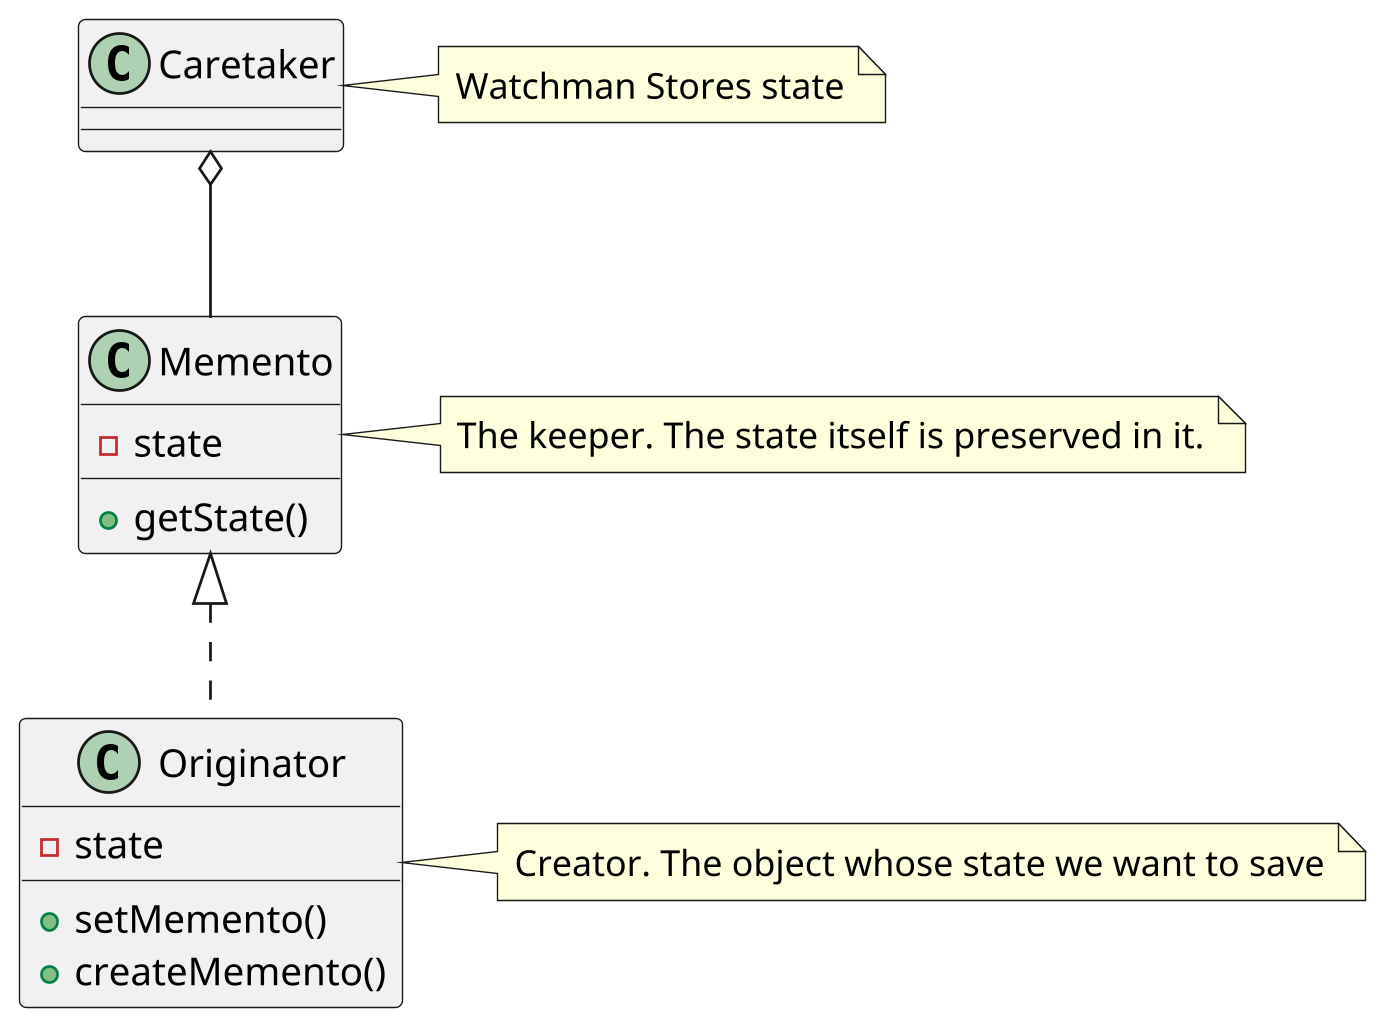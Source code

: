 @startuml
scale 1024 height
class Caretaker{
}
class Memento{
-state
+getState()
}
class Originator{
-state
+setMemento()
+createMemento()
}

Caretaker o-- Memento
Memento <|.. Originator

note right of Caretaker : Watchman Stores state
note right of Memento : The keeper. The state itself is preserved in it.
note right of Originator : Creator. The object whose state we want to save
@enduml